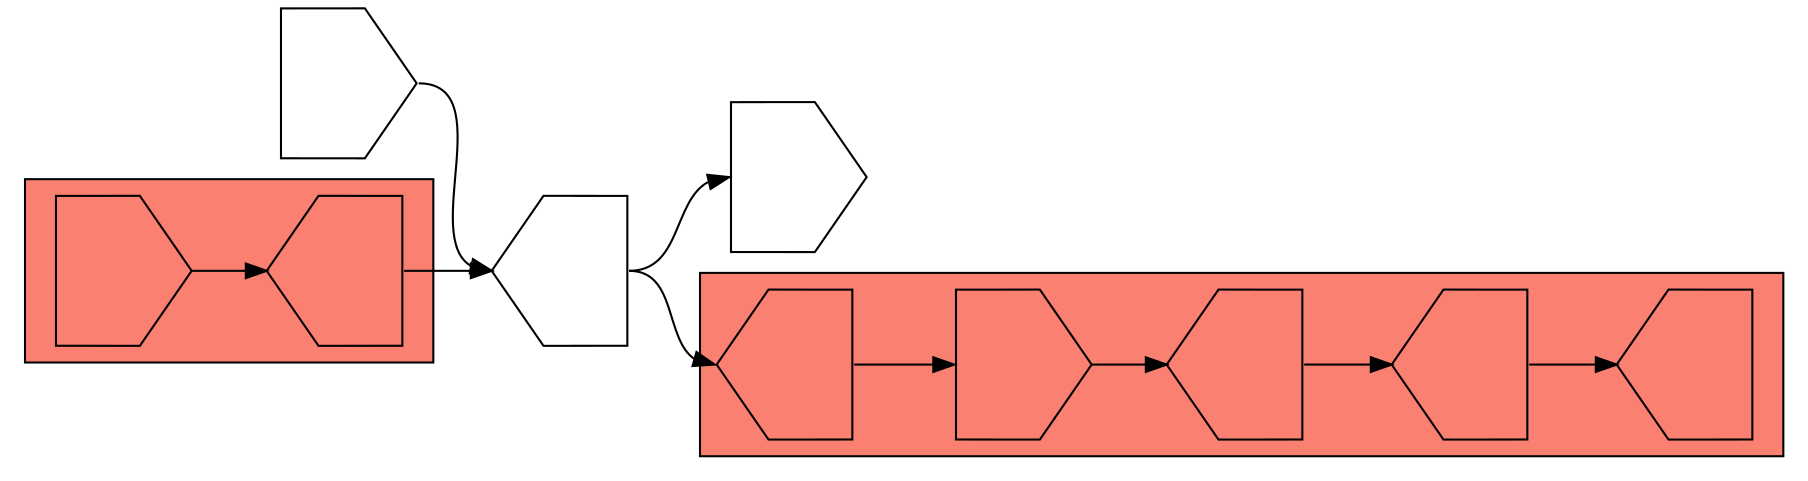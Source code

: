 digraph asm {
	rotate=90;
	edge [headport=n,tailport=s];
subgraph cluster_C20127_1784_20828_16236_14277 {
	20127 [label="",height=1,width=1,shape=house];
	1784 [label="",height=1,width=1,shape=invhouse];
	20828 [label="",height=1,width=1,shape=house];
	16236 [label="",height=1,width=1,shape=house];
	14277 [label="",height=1,width=1,shape=house];
	style=filled;
	fillcolor=salmon;
}
subgraph cluster_C2073_5772 {
	2073 [label="",height=1,width=1,shape=invhouse];
	5772 [label="",height=1,width=1,shape=house];
	style=filled;
	fillcolor=salmon;
}
	16910 [label="",height=1,width=1,shape=house];
	1511 [label="",height=1,width=1,shape=invhouse];
	10921 [label="",height=1,width=1,shape=invhouse];
	20127 -> 1784
	1784 -> 20828
	20828 -> 16236
	16236 -> 14277
	16910 -> 1511
	16910 -> 20127
	5772 -> 16910
	2073 -> 5772
	10921 -> 16910
}